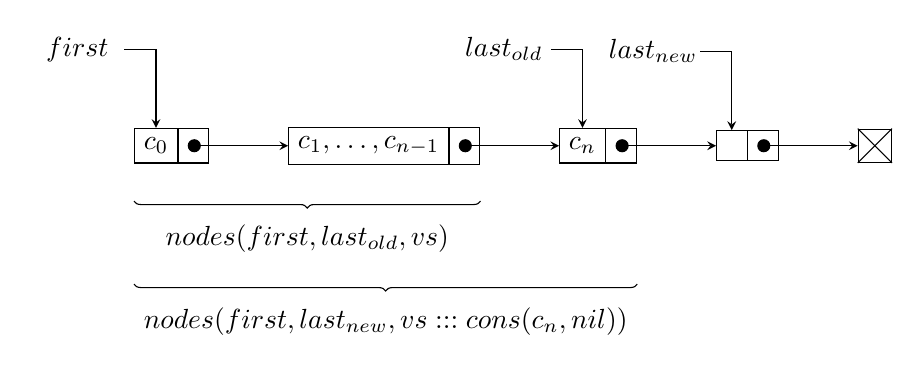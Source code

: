 \newcommand{\chainlabel}[2]{\path [<-, draw, shorten >=17pt] (#1) |- node [at end] {#2} ++(-1,1);}

\begin{tikzpicture}[list/.style={rectangle split, rectangle split parts=2, draw, rectangle split horizontal}, >=stealth, start chain]
	\node[list,on chain] (A) {$c_{0}$};
	\node[list,on chain] (B) {$c_{1},\ldots,c_{n-1}$};
	\node[list,on chain] (C) {$c_{n}$};
	\node[list,on chain] (D) {};
	\node[on chain,draw,inner sep=6pt] (E) {};
	\draw (E.north east) -- (E.south west);
	\draw (E.north west) -- (E.south east);
	\draw[*->] let \p1 = (A.two), \p2 = (A.center) in (\x1,\y2) -- (B);
	\draw[*->] let \p1 = (B.two), \p2 = (B.center) in (\x1,\y2) -- (C);
	\draw[*->] let \p1 = (C.two), \p2 = (C.center) in (\x1,\y2) -- (D);
	\draw[*->] let \p1 = (D.two), \p2 = (D.center) in (\x1,\y2) -- (E);
	\chainlabel{chain-1.one north}{$first$};
	\chainlabel{chain-3.one north}{$last_{old}$};
	\chainlabel{chain-4.one north}{$last_{new}$};
	\draw[decoration={brace,mirror,raise=20pt},decorate]
	(A.west) -- node[below=25pt] {$nodes(first, last_{old}, vs)$} (B.east);
	\draw[decoration={brace,mirror,raise=50pt},decorate]
	(A.west) -- node[below=55pt] {$nodes(first, last_{new}, vs ::: cons(c_{n},nil))$} (C.east);
\end{tikzpicture}